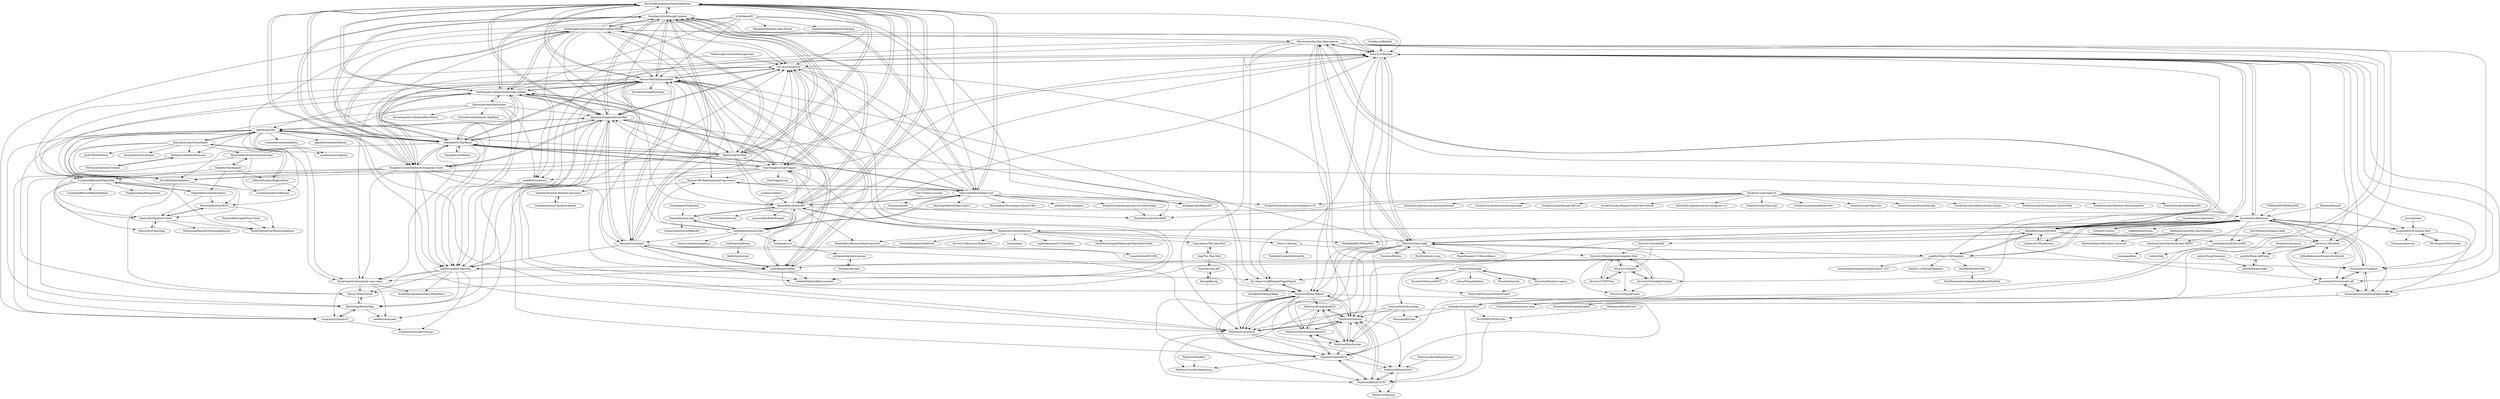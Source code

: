 digraph G {
"BiscuitDevelopment/SkyblockAddons" -> "Moulberry/NotEnoughUpdates"
"BiscuitDevelopment/SkyblockAddons" -> "bowser0000/SkyblockMod"
"BiscuitDevelopment/SkyblockAddons" -> "NotEnoughUpdates/NotEnoughUpdates"
"BiscuitDevelopment/SkyblockAddons" -> "Skytils/SkytilsMod"
"BiscuitDevelopment/SkyblockAddons" -> "Quantizr/DungeonRoomsMod"
"BiscuitDevelopment/SkyblockAddons" -> "hannibal002/SkyHanni"
"BiscuitDevelopment/SkyblockAddons" -> "cow-mc/Cowlection"
"BiscuitDevelopment/SkyblockAddons" -> "Dungeons-Guide/Skyblock-Dungeons-Guide"
"BiscuitDevelopment/SkyblockAddons" -> "SkyCryptWebsite/SkyCrypt"
"BiscuitDevelopment/SkyblockAddons" -> "HypixelDev/PublicAPI"
"BiscuitDevelopment/SkyblockAddons" -> "BananaFructa/Apec"
"BiscuitDevelopment/SkyblockAddons" -> "ChatTriggers/ChatTriggers"
"BiscuitDevelopment/SkyblockAddons" -> "LeaPhant/skyblock-stats"
"BiscuitDevelopment/SkyblockAddons" -> "Sk1erLLC/Patcher"
"BiscuitDevelopment/SkyblockAddons" -> "symt/BazaarNotifier"
"HyperiumClient/Hyperium" -> "EssentialGG/Elementa"
"HyperiumClient/Hyperium" -> "OxideWaveLength/Minecraft-Hack-BaseClient" ["e"=1]
"HyperiumClient/Hyperium" -> "Sk1erLLC/Patcher"
"HyperiumClient/Hyperium" -> "superblaubeere27/ClientBase" ["e"=1]
"HyperiumClient/Hyperium" -> "MediaModMC/MediaMod"
"HyperiumClient/Hyperium" -> "HypixelDev/PublicAPI"
"HyperiumClient/Hyperium" -> "ChatTriggers/ChatTriggers"
"HyperiumClient/Hyperium" -> "HypixelDev/ResourcePackConverter"
"HyperiumClient/Hyperium" -> "Semx11/Autotip"
"HyperiumClient/Hyperium" -> "Sk1erLLC/Resource-Exploit-Fix"
"HyperiumClient/Hyperium" -> "lucko/helper" ["e"=1]
"HyperiumClient/Hyperium" -> "5zig-reborn/The-5zig-Mod"
"HyperiumClient/Hyperium" -> "GenericException/SkidSuite" ["e"=1]
"CottonMC/LibGui" -> "EssentialGG/Elementa" ["e"=1]
"Wynntils/Wynntils-Legacy" -> "Wynntils/Wynntils"
"Wynntils/Wynntils-Legacy" -> "Team-VoW/WynncraftVoiceProject"
"FireDiscordBot/bot" -> "Sk1erLLC/Patcher" ["e"=1]
"MSPaintIDE/MSPaintIDE" -> "EssentialGG/Elementa" ["e"=1]
"Kampfkarren/Roblox" -> "hannibal002/SkyHanni" ["e"=1]
"ChatTriggers/ChatTriggers" -> "Sk1erLLC/Patcher"
"ChatTriggers/ChatTriggers" -> "BiscuitDevelopment/SkyblockAddons"
"ChatTriggers/ChatTriggers" -> "ChatTriggers/ctjs"
"ChatTriggers/ChatTriggers" -> "hannibal002/SkyHanni"
"ChatTriggers/ChatTriggers" -> "bowser0000/SkyblockMod"
"ChatTriggers/ChatTriggers" -> "cow-mc/Cowlection"
"ChatTriggers/ChatTriggers" -> "NotEnoughUpdates/NotEnoughUpdates"
"ChatTriggers/ChatTriggers" -> "inglettronald/DulkirMod"
"ChatTriggers/ChatTriggers" -> "Moulberry/NotEnoughUpdates"
"ChatTriggers/ChatTriggers" -> "Quantizr/DungeonRoomsMod"
"ChatTriggers/ChatTriggers" -> "slothpixel/core"
"ChatTriggers/ChatTriggers" -> "Soopyboo32/SoopyV2"
"ChatTriggers/ChatTriggers" -> "DJtheRedstoner/DevAuth"
"ChatTriggers/ChatTriggers" -> "Hypixel-API-Reborn/hypixel-api-reborn"
"ChatTriggers/ChatTriggers" -> "nea89o/Firmament"
"HypixelDev/ResourcePackConverter" -> "ConnorLinfoot/MC2FA"
"5zig-reborn/The-5zig-Mod" -> "5zig/The-5zig-Mod"
"5zig/The-5zig-Mod" -> "5zig-reborn/The-5zig-Mod"
"5zig/The-5zig-Mod" -> "5zig/The-5zig-API"
"Sk1erLLC/Levelhead" -> "Sk1erLLC/AutoGG"
"Sk1erLLC/Levelhead" -> "Sk1erLLC/Hypixel-Autocomplete-Mod"
"Sk1erLLC/Hypixel-Autocomplete-Mod" -> "Sk1erLLC/TNTTime"
"Sk1erLLC/Hypixel-Autocomplete-Mod" -> "Sk1erLLC/AutoGG"
"Sk1erLLC/Hypixel-Autocomplete-Mod" -> "Sk1erLLC/PopupEvents"
"Sk1erLLC/Hypixel-Autocomplete-Mod" -> "Sk1erLLC/ScrollableTooltips"
"slothpixel/core" -> "slothpixel/skyblock-parser"
"EssentialGG/Elementa" -> "EssentialGG/Vigilance"
"EssentialGG/Elementa" -> "Sk1erLLC/Patcher"
"EssentialGG/Elementa" -> "EssentialGG/essential-gradle-toolkit"
"EssentialGG/Elementa" -> "EssentialGG/UniversalCraft"
"EssentialGG/Elementa" -> "EssentialGG/Essential-Mod"
"EssentialGG/Elementa" -> "DJtheRedstoner/DevAuth"
"EssentialGG/Elementa" -> "Polyfrost/OneConfig"
"EssentialGG/Elementa" -> "Sk1erLLC/Hytilities"
"EssentialGG/Elementa" -> "HyperiumClient/Hyperium"
"EssentialGG/Elementa" -> "lukflug/PanelStudio" ["e"=1]
"EssentialGG/Elementa" -> "CottonMC/LibGui" ["e"=1]
"EssentialGG/Elementa" -> "MediaModMC/MediaMod"
"EssentialGG/Elementa" -> "LlamaLad7/MixinExtras" ["e"=1]
"EssentialGG/Elementa" -> "nea89o/Forge1.8.9Template"
"EssentialGG/Elementa" -> "caoimhebyrne/KDiscordIPC"
"2xsaiko/mixin-cheatsheet" -> "DJtheRedstoner/DevAuth" ["e"=1]
"HypixelDev/PublicAPI" -> "LeaPhant/skyblock-stats"
"HypixelDev/PublicAPI" -> "Plancke/hypixel-php"
"HypixelDev/PublicAPI" -> "SkyCryptWebsite/SkyCrypt"
"HypixelDev/PublicAPI" -> "BiscuitDevelopment/SkyblockAddons"
"HypixelDev/PublicAPI" -> "Moulberry/NotEnoughUpdates"
"HypixelDev/PublicAPI" -> "Sk1erLLC/Patcher"
"HypixelDev/PublicAPI" -> "bowser0000/SkyblockMod"
"HypixelDev/PublicAPI" -> "HypixelDev/ResourcePackConverter"
"HypixelDev/PublicAPI" -> "HyperiumClient/Hyperium"
"HypixelDev/PublicAPI" -> "ChatTriggers/ChatTriggers"
"HypixelDev/PublicAPI" -> "EssentialGG/Elementa"
"HypixelDev/PublicAPI" -> "ViaVersion/ViaVersion" ["e"=1]
"HypixelDev/PublicAPI" -> "NotEnoughUpdates/NotEnoughUpdates-REPO"
"HypixelDev/PublicAPI" -> "minecrafter/RedisBungee" ["e"=1]
"HypixelDev/PublicAPI" -> "NotEnoughUpdates/NotEnoughUpdates"
"Sk1erLLC/Hytilities" -> "isXander/EvergreenHUD"
"Sk1erLLC/Hytilities" -> "EssentialGG/Vigilance"
"Sk1erLLC/Hytilities" -> "DJtheRedstoner/PerspectiveModv4"
"Sk1erLLC/Hytilities" -> "asbyth/MinecraftForge"
"Sk1erLLC/Hytilities" -> "EssentialGG/UniversalCraft"
"SkyCryptWebsite/SkyCrypt" -> "LeaPhant/skyblock-stats"
"SkyCryptWebsite/SkyCrypt" -> "BiscuitDevelopment/SkyblockAddons"
"SkyCryptWebsite/SkyCrypt" -> "HypixelDev/PublicAPI"
"SkyCryptWebsite/SkyCrypt" -> "DuckySoLucky/QwackAPI"
"SkyCryptWebsite/SkyCrypt" -> "SkyCryptWebsite/SkyCryptv2"
"SkyCryptWebsite/SkyCrypt" -> "Hypixel-API-Reborn/hypixel-api-reborn"
"SkyCryptWebsite/SkyCrypt" -> "Moulberry/NotEnoughUpdates"
"SkyCryptWebsite/SkyCrypt" -> "Wristspasm/Wristspasm-Discord-Bot"
"SkyCryptWebsite/SkyCrypt" -> "Altpapier/SkyHelperAPI"
"SkyCryptWebsite/SkyCrypt" -> "DuckySoLucky/discord-bot-blueprint-v14"
"SkyCryptWebsite/SkyCrypt" -> "DuckySoLucky/hypixel-discord-chat-bridge"
"SkyCryptWebsite/SkyCrypt" -> "cow-mc/Cowlection"
"SkyCryptWebsite/SkyCrypt" -> "hannibal002/SkyHanni"
"SkyCryptWebsite/SkyCrypt" -> "bowser0000/SkyblockMod"
"SkyCryptWebsite/SkyCrypt" -> "noemtdev/bot-template"
"Moulberry/NotEnoughUpdates" -> "BiscuitDevelopment/SkyblockAddons"
"Moulberry/NotEnoughUpdates" -> "bowser0000/SkyblockMod"
"Moulberry/NotEnoughUpdates" -> "NotEnoughUpdates/NotEnoughUpdates"
"Moulberry/NotEnoughUpdates" -> "Skytils/SkytilsMod"
"Moulberry/NotEnoughUpdates" -> "Quantizr/DungeonRoomsMod"
"Moulberry/NotEnoughUpdates" -> "NotEnoughUpdates/NotEnoughUpdates-REPO"
"Moulberry/NotEnoughUpdates" -> "Dungeons-Guide/Skyblock-Dungeons-Guide"
"Moulberry/NotEnoughUpdates" -> "hannibal002/SkyHanni"
"Moulberry/NotEnoughUpdates" -> "cow-mc/Cowlection"
"Moulberry/NotEnoughUpdates" -> "BananaFructa/Apec"
"Moulberry/NotEnoughUpdates" -> "Sk1erLLC/Patcher"
"Moulberry/NotEnoughUpdates" -> "SkyCryptWebsite/SkyCrypt"
"Moulberry/NotEnoughUpdates" -> "symt/BazaarNotifier"
"Moulberry/NotEnoughUpdates" -> "HypixelDev/PublicAPI"
"Moulberry/NotEnoughUpdates" -> "ChatTriggers/ChatTriggers"
"Plancke/hypixel-php" -> "HypixelDev/PublicAPI"
"Plancke/hypixel-php" -> "LeaPhant/skyblock-stats"
"Plancke/hypixel-php" -> "ConnorLinfoot/ActionBarAPI"
"Hypixel-API-Reborn/hypixel-api-reborn" -> "SkyCryptWebsite/SkyCrypt"
"Hypixel-API-Reborn/hypixel-api-reborn" -> "Senither/Hypixel-Skyblock-Assistant"
"Sk1erLLC/Patcher" -> "Polyfrost/Hytils-Reborn"
"Sk1erLLC/Patcher" -> "DJtheRedstoner/DevAuth"
"Sk1erLLC/Patcher" -> "EssentialGG/Vigilance"
"Sk1erLLC/Patcher" -> "EssentialGG/Elementa"
"Sk1erLLC/Patcher" -> "cow-mc/Cowlection"
"Sk1erLLC/Patcher" -> "My-Name-Is-Jeff/SimpleToggleSprint"
"Sk1erLLC/Patcher" -> "DJtheRedstoner/PerspectiveModv4"
"Sk1erLLC/Patcher" -> "Sk1erLLC/Hytilities"
"Sk1erLLC/Patcher" -> "Polyfrost/CrashPatch"
"Sk1erLLC/Patcher" -> "MicrocontrollersDev/Alternatives"
"Sk1erLLC/Patcher" -> "Sk1erLLC/ScrollableTooltips"
"Sk1erLLC/Patcher" -> "EssentialGG/UniversalCraft"
"Sk1erLLC/Patcher" -> "isXander/EvergreenHUD"
"Sk1erLLC/Patcher" -> "Polyfrost/OneConfig"
"Sk1erLLC/Patcher" -> "EssentialGG/essential-gradle-toolkit"
"NotEnoughUpdates/NotEnoughUpdates-REPO" -> "NotEnoughUpdates/NotEnoughUpdates"
"NotEnoughUpdates/NotEnoughUpdates-REPO" -> "Moulberry/NotEnoughUpdates"
"NotEnoughUpdates/NotEnoughUpdates-REPO" -> "MicrocontrollersDev/Alternatives"
"NotEnoughUpdates/NotEnoughUpdates-REPO" -> "bowser0000/SkyblockMod"
"NotEnoughUpdates/NotEnoughUpdates-REPO" -> "Dungeons-Guide/Skyblock-Dungeons-Guide"
"NotEnoughUpdates/NotEnoughUpdates-REPO" -> "hannibal002/SkyHanni"
"NotEnoughUpdates/NotEnoughUpdates-REPO" -> "BiscuitDevelopment/SkyblockAddons"
"NotEnoughUpdates/NotEnoughUpdates-REPO" -> "Skytils/SkytilsMod"
"NotEnoughUpdates/NotEnoughUpdates-REPO" -> "nea89o/Firmament"
"NotEnoughUpdates/NotEnoughUpdates-REPO" -> "cow-mc/Cowlection"
"NotEnoughUpdates/NotEnoughUpdates-REPO" -> "Quantizr/DungeonRoomsMod"
"NotEnoughUpdates/NotEnoughUpdates-REPO" -> "PartlySaneStudios/partly-sane-skies"
"NotEnoughUpdates/NotEnoughUpdates-REPO" -> "Sk1erLLC/Patcher"
"NotEnoughUpdates/NotEnoughUpdates-REPO" -> "Hypixel-API-Reborn/hypixel-api-reborn"
"NotEnoughUpdates/NotEnoughUpdates-REPO" -> "inglettronald/DulkirMod"
"BananaFructa/Apec" -> "Cobble8/SkyblockPersonalized"
"BananaFructa/Apec" -> "symt/BazaarNotifier"
"BananaFructa/Apec" -> "bowser0000/SkyblockMod"
"BananaFructa/Apec" -> "Quantizr/DungeonRoomsMod"
"BananaFructa/Apec" -> "cow-mc/Cowlection"
"BananaFructa/Apec" -> "inglettronald/DulkirMod"
"BananaFructa/Apec" -> "Polyfrost/CrashPatch"
"BananaFructa/Apec" -> "Polyfrost/Hytils-Reborn"
"BananaFructa/Apec" -> "Moulberry/NotEnoughUpdates"
"bowser0000/SkyblockMod" -> "Quantizr/DungeonRoomsMod"
"bowser0000/SkyblockMod" -> "BiscuitDevelopment/SkyblockAddons"
"bowser0000/SkyblockMod" -> "Moulberry/NotEnoughUpdates"
"bowser0000/SkyblockMod" -> "cow-mc/Cowlection"
"bowser0000/SkyblockMod" -> "Dungeons-Guide/Skyblock-Dungeons-Guide"
"bowser0000/SkyblockMod" -> "BananaFructa/Apec"
"bowser0000/SkyblockMod" -> "symt/BazaarNotifier"
"bowser0000/SkyblockMod" -> "NotEnoughUpdates/NotEnoughUpdates"
"bowser0000/SkyblockMod" -> "hannibal002/SkyHanni"
"bowser0000/SkyblockMod" -> "UnclaimedBloom6/IllegalMap"
"bowser0000/SkyblockMod" -> "Sk1erLLC/Patcher"
"bowser0000/SkyblockMod" -> "inglettronald/DulkirMod"
"bowser0000/SkyblockMod" -> "Cobble8/SkyblockPersonalized"
"bowser0000/SkyblockMod" -> "Fix3dll/SkyblockAddons"
"bowser0000/SkyblockMod" -> "SteveKunG/SkyBlockcatia"
"DJtheRedstoner/PerspectiveModv4" -> "Sk1erLLC/Hytilities"
"crafatar/crafatar" -> "HypixelDev/PublicAPI" ["e"=1]
"EssentialGG/Vigilance" -> "EssentialGG/UniversalCraft"
"EssentialGG/Vigilance" -> "EssentialGG/essential-gradle-toolkit"
"EssentialGG/Vigilance" -> "EssentialGG/Elementa"
"symt/BazaarNotifier" -> "cow-mc/Cowlection"
"symt/BazaarNotifier" -> "Cobble8/SkyblockPersonalized"
"symt/BazaarNotifier" -> "BananaFructa/Apec"
"symt/BazaarNotifier" -> "bowser0000/SkyblockMod"
"symt/BazaarNotifier" -> "Quantizr/DungeonRoomsMod"
"symt/BazaarNotifier" -> "PartlySaneStudios/partly-sane-skies"
"symt/BazaarNotifier" -> "Polyfrost/Hytils-Reborn"
"EssentialGG/UniversalCraft" -> "EssentialGG/essential-gradle-toolkit"
"EssentialGG/UniversalCraft" -> "EssentialGG/Vigilance"
"EssentialGG/UniversalCraft" -> "EssentialGG/architectury-loom"
"LeaPhant/skyblock-stats" -> "SkyCryptWebsite/SkyCrypt"
"LeaPhant/skyblock-stats" -> "LeaPhant/skyflower"
"LeaPhant/skyblock-stats" -> "HypixelDev/PublicAPI"
"LeaPhant/skyblock-stats" -> "slothpixel/core"
"LeaPhant/skyblock-stats" -> "Plancke/hypixel-php"
"LeaPhant/skyblock-stats" -> "BiscuitDevelopment/SkyblockAddons"
"LeaPhant/skyblock-stats" -> "Hypixel-API-Reborn/hypixel-api-reborn"
"LeaPhant/skyblock-stats" -> "simon-schlueter/hypixel-js"
"LeaPhant/skyblock-stats" -> "BananaFructa/Apec"
"LeaPhant/skyblock-stats" -> "bowser0000/SkyblockMod"
"JnCrMx/discord-game-sdk4j" -> "caoimhebyrne/KDiscordIPC" ["e"=1]
"Sk1erLLC/TNTTime" -> "Sk1erLLC/Hypixel-Autocomplete-Mod"
"Sk1erLLC/TNTTime" -> "Sk1erLLC/AutoGG"
"cow-mc/Cowlection" -> "Quantizr/DungeonRoomsMod"
"cow-mc/Cowlection" -> "Polyfrost/CrashPatch"
"cow-mc/Cowlection" -> "bowser0000/SkyblockMod"
"cow-mc/Cowlection" -> "Cobble8/SkyblockPersonalized"
"cow-mc/Cowlection" -> "symt/BazaarNotifier"
"cow-mc/Cowlection" -> "Polyfrost/Chatting"
"cow-mc/Cowlection" -> "PartlySaneStudios/partly-sane-skies"
"cow-mc/Cowlection" -> "Sk1erLLC/Patcher"
"Sk1erLLC/ScrollableTooltips" -> "Sk1erLLC/Hypixel-Autocomplete-Mod"
"Sk1erLLC/ScrollableTooltips" -> "Sk1erLLC/AutoGG"
"Sk1erLLC/ScrollableTooltips" -> "Sk1erLLC/PopupEvents"
"Senither/Hypixel-Skyblock-Assistant" -> "Senither/hypixel-skyblock-facade"
"slothpixel/skyblock-parser" -> "Yawmm/Skystats"
"Sk1erLLC/AutoGG" -> "Sk1erLLC/Hypixel-Autocomplete-Mod"
"Sk1erLLC/AutoGG" -> "Sk1erLLC/TNTTime"
"Sk1erLLC/AutoGG" -> "Sk1erLLC/PopupEvents"
"Sk1erLLC/AutoGG" -> "Sk1erLLC/ScrollableTooltips"
"LeaPhant/skyflower" -> "Deftu/hypixel-bot"
"Skytils/SkytilsMod" -> "NotEnoughUpdates/NotEnoughUpdates"
"Skytils/SkytilsMod" -> "Moulberry/NotEnoughUpdates"
"Skytils/SkytilsMod" -> "hannibal002/SkyHanni"
"Skytils/SkytilsMod" -> "BiscuitDevelopment/SkyblockAddons"
"Skytils/SkytilsMod" -> "Quantizr/DungeonRoomsMod"
"Skytils/SkytilsMod" -> "bowser0000/SkyblockMod"
"Skytils/SkytilsMod" -> "NotEnoughUpdates/NotEnoughUpdates-REPO"
"Skytils/SkytilsMod" -> "Dungeons-Guide/Skyblock-Dungeons-Guide"
"Skytils/SkytilsMod" -> "SkyCryptWebsite/SkyCrypt"
"Skytils/SkytilsMod" -> "ChatTriggers/ChatTriggers"
"Skytils/SkytilsMod" -> "odtheking/Odin"
"Skytils/SkytilsMod" -> "Sk1erLLC/Patcher"
"Skytils/SkytilsMod" -> "Fix3dll/SkyblockAddons"
"Skytils/SkytilsMod" -> "HypixelDev/PublicAPI"
"Skytils/SkytilsMod" -> "cow-mc/Cowlection"
"Quantizr/DungeonRoomsMod" -> "bowser0000/SkyblockMod"
"Quantizr/DungeonRoomsMod" -> "cow-mc/Cowlection"
"Quantizr/DungeonRoomsMod" -> "Moulberry/NotEnoughUpdates"
"Quantizr/DungeonRoomsMod" -> "hannibal002/SkyHanni"
"Quantizr/DungeonRoomsMod" -> "Dungeons-Guide/Skyblock-Dungeons-Guide"
"Quantizr/DungeonRoomsMod" -> "NotEnoughUpdates/NotEnoughUpdates"
"Quantizr/DungeonRoomsMod" -> "Cobble8/SkyblockPersonalized"
"Quantizr/DungeonRoomsMod" -> "BiscuitDevelopment/SkyblockAddons"
"Quantizr/DungeonRoomsMod" -> "BananaFructa/Apec"
"Quantizr/DungeonRoomsMod" -> "inglettronald/DulkirMod"
"Quantizr/DungeonRoomsMod" -> "symt/BazaarNotifier"
"Quantizr/DungeonRoomsMod" -> "BetterMap/BetterMap"
"Quantizr/DungeonRoomsMod" -> "My-Name-Is-Jeff/SimpleToggleSprint"
"Quantizr/DungeonRoomsMod" -> "odtheking/Odin"
"Quantizr/DungeonRoomsMod" -> "Polyfrost/CrashPatch"
"Chit132/abyss-overlay" -> "Statsify/statsify"
"Cephetir/SkySkipped" -> "RoseGoldIsntGay/GumTuneClient"
"Cephetir/SkySkipped" -> "ShadyAddons/ShadyAddons"
"Cephetir/SkySkipped" -> "JellyLabScripts/MightyMiner"
"Cephetir/SkySkipped" -> "UnclaimedBloom6/IllegalMap"
"SkyblockerMod/Skyblocker" -> "nea89o/Firmament"
"SkyblockerMod/Skyblocker" -> "kevinthegreat1/SkyblockMod-Fabric"
"SkyblockerMod/Skyblocker" -> "Fix3dll/SkyblockAddons"
"SkyblockerMod/Skyblocker" -> "NotEnoughUpdates/NotEnoughUpdates"
"SkyblockerMod/Skyblocker" -> "inglettronald/DulkirMod"
"SkyblockerMod/Skyblocker" -> "ItzGreenCat/Antimony-SkyBlock"
"SkyblockerMod/Skyblocker" -> "Quantizr/DungeonRoomsMod"
"SkyblockerMod/Skyblocker" -> "odtheking/Odin"
"MicrocontrollersDev/Alternatives" -> "Polyfrost/Hytils-Reborn"
"MicrocontrollersDev/Alternatives" -> "Polyfrost/Chatting"
"MicrocontrollersDev/Alternatives" -> "My-Name-Is-Jeff/SimpleToggleSprint"
"MicrocontrollersDev/Alternatives" -> "Polyfrost/OneConfig"
"MicrocontrollersDev/Alternatives" -> "EssentialGG/Vigilance"
"MicrocontrollersDev/Alternatives" -> "Sk1erLLC/Patcher"
"MicrocontrollersDev/Alternatives" -> "isXander/EvergreenHUD"
"MicrocontrollersDev/Alternatives" -> "Sk1erLLC/Hytilities"
"MicrocontrollersDev/Alternatives" -> "SkyblockClient/SkyblockClient-REPO"
"MicrocontrollersDev/Alternatives" -> "nea89o/Firmament"
"MicrocontrollersDev/Alternatives" -> "Polyfrost/CrashPatch"
"MicrocontrollersDev/Alternatives" -> "Polyfrost/VanillaHUD"
"MicrocontrollersDev/Alternatives" -> "DJtheRedstoner/DevAuth"
"SkyblockClient/SkyClient-Windows" -> "SkyblockClient/SkyClient-Universal"
"SkyblockClient/SkyClient-Windows" -> "SkyblockClient/SkyblockClient-REPO"
"SkyblockClient/SkyClient-Windows" -> "Sk1erLLC/Levelhead"
"Dungeons-Guide/Skyblock-Dungeons-Guide" -> "Quantizr/DungeonRoomsMod"
"Dungeons-Guide/Skyblock-Dungeons-Guide" -> "bowser0000/SkyblockMod"
"Dungeons-Guide/Skyblock-Dungeons-Guide" -> "Soopyboo32/SoopyV2"
"Dungeons-Guide/Skyblock-Dungeons-Guide" -> "cow-mc/Cowlection"
"Dungeons-Guide/Skyblock-Dungeons-Guide" -> "Moulberry/NotEnoughUpdates"
"Dungeons-Guide/Skyblock-Dungeons-Guide" -> "NotEnoughUpdates/NotEnoughUpdates"
"Dungeons-Guide/Skyblock-Dungeons-Guide" -> "BiscuitDevelopment/SkyblockAddons"
"Dungeons-Guide/Skyblock-Dungeons-Guide" -> "symt/BazaarNotifier"
"Dungeons-Guide/Skyblock-Dungeons-Guide" -> "inglettronald/DulkirMod"
"Dungeons-Guide/Skyblock-Dungeons-Guide" -> "BananaFructa/Apec"
"Dungeons-Guide/Skyblock-Dungeons-Guide" -> "Polyfrost/CrashPatch"
"Dungeons-Guide/Skyblock-Dungeons-Guide" -> "hannibal002/SkyHanni"
"Dungeons-Guide/Skyblock-Dungeons-Guide" -> "PartlySaneStudios/partly-sane-skies"
"Dungeons-Guide/Skyblock-Dungeons-Guide" -> "Fix3dll/SkyblockAddons"
"Dungeons-Guide/Skyblock-Dungeons-Guide" -> "UnclaimedBloom6/IllegalMap"
"My-Name-Is-Jeff/SimpleToggleSprint" -> "Polyfrost/Hytils-Reborn"
"My-Name-Is-Jeff/SimpleToggleSprint" -> "QuickplayMod/quickplay"
"ShadyAddons/ShadyAddons" -> "Harry282/Skyblock-Client"
"ShadyAddons/ShadyAddons" -> "UnclaimedBloom6/IllegalMap"
"ShadyAddons/ShadyAddons" -> "RoseGoldIsntGay/RGA"
"Moulberry/Insomnia" -> "asbyth/MinecraftForge"
"isXander/EvergreenHUD" -> "W-OVERFLOW/Wyvtils"
"isXander/EvergreenHUD" -> "Polyfrost/REDACTION"
"isXander/EvergreenHUD" -> "Polyfrost/CrashPatch"
"isXander/EvergreenHUD" -> "Noxiuam/HitColor"
"caoimhebyrne/KDiscordIPC" -> "Cubxity/kdp"
"SkyblockClient/SkyblockClient-REPO" -> "Lisenaaaa/Rain"
"Senither/hypixel-skyblock-facade" -> "Senither/Hypixel-Skyblock-Assistant"
"Polyfrost/REDACTION" -> "Polyfrost/BehindYouV3"
"Polyfrost/REDACTION" -> "Polyfrost/Tabulous"
"Polyfrost/REDACTION" -> "Polyfrost/Chatting"
"Polyfrost/REDACTION" -> "Polyfrost/VanillaHUD"
"asbyth/MinecraftForge" -> "asbyth/ForgeGradle"
"Yawmm/Skystats" -> "slothpixel/skyblock-parser"
"DeDiamondPro/HyCord" -> "W-OVERFLOW/Wyvtils"
"W-OVERFLOW/Wyvtils" -> "Polyfrost/REDACTION"
"asbyth/ForgeTemplate" -> "asbyth/ForgeGradle"
"asbyth/ForgeGradle" -> "asbyth/MinecraftForge"
"Noxiuam/Bitches" -> "Polyfrost/OneConfig" ["e"=1]
"Harry282/Skyblock-Client" -> "Harry282/FunnyMap"
"Harry282/Skyblock-Client" -> "NotEnoughRacism/NotEnoughRacism"
"Harry282/Skyblock-Client" -> "RoseGoldIsntGay/RGA"
"Harry282/Skyblock-Client" -> "RoseGoldIsntGay/RoseGoldAddons"
"NotEnoughCoins/NotEnoughCoins" -> "Harry282/Skyblock-Client"
"NotEnoughCoins/NotEnoughCoins" -> "cow-mc/Cowlection"
"Polyfrost/OneConfig" -> "Polyfrost/Hytils-Reborn"
"Polyfrost/OneConfig" -> "Polyfrost/polyui-jvm"
"Polyfrost/OneConfig" -> "Polyfrost/Chatting"
"Polyfrost/OneConfig" -> "MicrocontrollersDev/Alternatives"
"Polyfrost/OneConfig" -> "Sk1erLLC/Patcher"
"Polyfrost/OneConfig" -> "Polyfrost/CrashPatch"
"Polyfrost/OneConfig" -> "Polyfrost/PolyPatcher"
"Polyfrost/OneConfig" -> "DJtheRedstoner/DevAuth"
"Polyfrost/OneConfig" -> "EssentialGG/Elementa"
"Polyfrost/OneConfig" -> "Polyfrost/VanillaHUD"
"Polyfrost/OneConfig" -> "Polyfrost/OverflowAnimationsV2"
"Polyfrost/OneConfig" -> "nea89o/Forge1.8.9Template"
"Polyfrost/OneConfig" -> "Noxiuam/Bitches" ["e"=1]
"Polyfrost/OneConfig" -> "bowser0000/SkyblockMod"
"Polyfrost/OneConfig" -> "PianoPenguin471/RavenWeave" ["e"=1]
"Bixilon/Minosoft" -> "EssentialGG/Elementa" ["e"=1]
"Bixilon/Minosoft" -> "EssentialGG/Essential-Mod" ["e"=1]
"Polyfrost/Hytils-Reborn" -> "Polyfrost/Chatting"
"Polyfrost/Hytils-Reborn" -> "Polyfrost/VanillaHUD"
"Polyfrost/Hytils-Reborn" -> "Polyfrost/CrashPatch"
"Polyfrost/Hytils-Reborn" -> "Polyfrost/REDACTION"
"Polyfrost/Hytils-Reborn" -> "Polyfrost/EvergreenHUD"
"Polyfrost/Hytils-Reborn" -> "Polyfrost/BehindYouV3"
"Polyfrost/Hytils-Reborn" -> "My-Name-Is-Jeff/SimpleToggleSprint"
"Polyfrost/Hytils-Reborn" -> "Polyfrost/OverflowAnimationsV2"
"Polyfrost/Hytils-Reborn" -> "Polyfrost/PolyPatcher"
"Polyfrost/Chatting" -> "Polyfrost/VanillaHUD"
"Polyfrost/Chatting" -> "Polyfrost/REDACTION"
"Polyfrost/Chatting" -> "Polyfrost/CrashPatch"
"Polyfrost/Chatting" -> "Polyfrost/Hytils-Reborn"
"Polyfrost/Chatting" -> "Polyfrost/EvergreenHUD"
"Polyfrost/Chatting" -> "Polyfrost/OverflowAnimationsV2"
"Polyfrost/Chatting" -> "Polyfrost/BehindYouV3"
"Polyfrost/Chatting" -> "Polyfrost/PolyPatcher"
"PizzaboiBestLegit/Pizza-Client" -> "RoseGoldIsntGay/RoseGoldAddons"
"Polyfrost/VanillaHUD" -> "Polyfrost/BehindYouV3"
"Polyfrost/VanillaHUD" -> "Polyfrost/Chatting"
"Polyfrost/VanillaHUD" -> "Polyfrost/REDACTION"
"Polyfrost/VanillaHUD" -> "Polyfrost/OverflowAnimationsV2"
"Polyfrost/VanillaHUD" -> "Polyfrost/Hytils-Reborn"
"Polyfrost/VanillaHUD" -> "Polyfrost/OverflowAnimations"
"Wynntils/Wynntils" -> "Wynntils/Wynntils-Legacy"
"Wynntils/Wynntils" -> "Wynntils/launchy"
"Wynntils/Wynntils" -> "Wynntils/WynncraftOST"
"Wynntils/Wynntils" -> "nbcss/WynnLibFabric"
"Wynntils/Wynntils" -> "Team-VoW/WynncraftVoiceProject"
"Wynntils/Wynntils" -> "My-Name-Is-Jeff/SimpleToggleSprint"
"JellyLabScripts/FarmHelper" -> "JellyLabScripts/MightyMiner"
"JellyLabScripts/FarmHelper" -> "odtheking/Odin"
"JellyLabScripts/FarmHelper" -> "RoseGoldIsntGay/GumTuneClient"
"JellyLabScripts/FarmHelper" -> "Fix3dll/SkyblockAddons"
"JellyLabScripts/FarmHelper" -> "JackTYM/AIOMacro"
"JellyLabScripts/FarmHelper" -> "UnclaimedBloom6/IllegalMap"
"JellyLabScripts/FarmHelper" -> "MrFast-js/SkyblockFeatures"
"JellyLabScripts/FarmHelper" -> "AuroraQoL/AuroraClient"
"Statsify/statsify" -> "DuckySoLucky/QwackAPI"
"Cryptkeeper/Minetrack" -> "Plancke/hypixel-php" ["e"=1]
"NotEnoughUpdates/NotEnoughUpdates" -> "hannibal002/SkyHanni"
"NotEnoughUpdates/NotEnoughUpdates" -> "NotEnoughUpdates/NotEnoughUpdates-REPO"
"NotEnoughUpdates/NotEnoughUpdates" -> "Skytils/SkytilsMod"
"NotEnoughUpdates/NotEnoughUpdates" -> "Moulberry/NotEnoughUpdates"
"NotEnoughUpdates/NotEnoughUpdates" -> "BiscuitDevelopment/SkyblockAddons"
"NotEnoughUpdates/NotEnoughUpdates" -> "Quantizr/DungeonRoomsMod"
"NotEnoughUpdates/NotEnoughUpdates" -> "bowser0000/SkyblockMod"
"NotEnoughUpdates/NotEnoughUpdates" -> "Dungeons-Guide/Skyblock-Dungeons-Guide"
"NotEnoughUpdates/NotEnoughUpdates" -> "Fix3dll/SkyblockAddons"
"NotEnoughUpdates/NotEnoughUpdates" -> "inglettronald/DulkirMod"
"NotEnoughUpdates/NotEnoughUpdates" -> "SkyblockerMod/Skyblocker"
"NotEnoughUpdates/NotEnoughUpdates" -> "ChatTriggers/ChatTriggers"
"NotEnoughUpdates/NotEnoughUpdates" -> "Sk1erLLC/Patcher"
"NotEnoughUpdates/NotEnoughUpdates" -> "nea89o/Firmament"
"NotEnoughUpdates/NotEnoughUpdates" -> "odtheking/Odin"
"Soopyboo32/SoopyV2" -> "BetterMap/BetterMap"
"Soopyboo32/SoopyV2" -> "Soopyboo32/SoopyV2Forge"
"LlamaLad7/MixinExtras" -> "DJtheRedstoner/DevAuth" ["e"=1]
"LlamaLad7/MixinExtras" -> "EssentialGG/Elementa" ["e"=1]
"DJtheRedstoner/DevAuth" -> "Sk1erLLC/Patcher"
"DJtheRedstoner/DevAuth" -> "EssentialGG/UniversalCraft"
"DJtheRedstoner/DevAuth" -> "EssentialGG/Vigilance"
"DJtheRedstoner/DevAuth" -> "caoimhebyrne/KDiscordIPC"
"DJtheRedstoner/DevAuth" -> "Sk1erLLC/Hytilities"
"DJtheRedstoner/DevAuth" -> "EssentialGG/Elementa"
"DJtheRedstoner/DevAuth" -> "Scherso/NotSoEssential"
"DJtheRedstoner/DevAuth" -> "Polyfrost/OneConfig"
"DJtheRedstoner/DevAuth" -> "nea89o/Forge1.8.9Template"
"DJtheRedstoner/DevAuth" -> "MicrocontrollersDev/Alternatives"
"DJtheRedstoner/DevAuth" -> "LlamaLad7/MixinExtras" ["e"=1]
"Scherso/NotSoEssential" -> "Polyfrost/Chatting"
"Scherso/NotSoEssential" -> "Polyfrost/CrashPatch"
"Scherso/NotSoEssential" -> "Polyfrost/PolyPatcher"
"Scherso/NotSoEssential" -> "Noxiuam/HitColor"
"UnclaimedBloom6/IllegalMap" -> "UnclaimedBloom6/BloomModule"
"UnclaimedBloom6/IllegalMap" -> "Harry282/FunnyMap"
"UnclaimedBloom6/IllegalMap" -> "RoseGoldIsntGay/RGA"
"UnclaimedBloom6/IllegalMap" -> "RoseGoldIsntGay/RoseGoldAddons"
"UnclaimedBloom6/IllegalMap" -> "ShadyAddons/ShadyAddons"
"UnclaimedBloom6/IllegalMap" -> "Harry282/Skyblock-Client"
"UnclaimedBloom6/IllegalMap" -> "BetterMap/BetterMap"
"UnclaimedBloom6/IllegalMap" -> "FloppaCoding/FloppaClient"
"Harry282/FunnyMap" -> "Harry282/Skyblock-Client"
"EssentialGG/essential-gradle-toolkit" -> "EssentialGG/UniversalCraft"
"EssentialGG/essential-gradle-toolkit" -> "EssentialGG/Vigilance"
"EssentialGG/essential-gradle-toolkit" -> "EssentialGG/architectury-loom"
"EssentialGG/essential-gradle-toolkit" -> "EssentialGG/EssentialLoader"
"RoseGoldIsntGay/RGA" -> "RoseGoldIsntGay/RoseGoldAddons"
"RoseGoldIsntGay/RGA" -> "Harry282/Skyblock-Client"
"DuckySoLucky/hypixel-discord-chat-bridge" -> "DuckySoLucky/QwackAPI"
"zt3h/MaroAPI" -> "Soopyboo32/SoopyV2"
"zt3h/MaroAPI" -> "SkyCryptWebsite/SkyCrypt"
"zt3h/MaroAPI" -> "Altpapier/SkyHelperAPI"
"zt3h/MaroAPI" -> "NotEnoughUpdates/NotEnoughUpdates"
"zt3h/MaroAPI" -> "bowser0000/SkyblockMod"
"zt3h/MaroAPI" -> "Altpapier/Skyblock-Item-Emojis"
"zt3h/MaroAPI" -> "HypixelDatabase/HypixelTracking"
"zt3h/MaroAPI" -> "NotEnoughUpdates/NotEnoughUpdates-REPO"
"Polyfrost/CrashPatch" -> "Polyfrost/Chatting"
"Polyfrost/CrashPatch" -> "Polyfrost/REDACTION"
"Polyfrost/CrashPatch" -> "Polyfrost/Hytils-Reborn"
"Polyfrost/CrashPatch" -> "Polyfrost/VanillaHUD"
"Polyfrost/CrashPatch" -> "Polyfrost/BehindYouV3"
"Polyfrost/BehindYouV3" -> "Polyfrost/REDACTION"
"Polyfrost/BehindYouV3" -> "Polyfrost/Tabulous"
"ThatGravyBoat/RewardClaim" -> "Polyfrost/BehindYouV3"
"DuckySoLucky/Vape-V4" -> "DuckySoLucky/Vape-Lite"
"DuckySoLucky/Vape-V4" -> "DuckySoLucky/DuckySoLucky"
"DuckySoLucky/Vape-V4" -> "DuckySoLucky/Skyblock-Item-Emojis"
"DuckySoLucky/Vape-V4" -> "DuckySoLucky/Wristspasm-Discord-Bot"
"DuckySoLucky/Vape-V4" -> "DuckySoLucky/QwackAPI"
"DuckySoLucky/Vape-V4" -> "DuckySoLucky/Minehut-Advertising-Bot"
"DuckySoLucky/Vape-V4" -> "DuckySoLucky/SkyHelperAPI"
"DuckySoLucky/Vape-V4" -> "DuckySoLucky/discord-phishing-blocker"
"DuckySoLucky/Vape-V4" -> "DuckySoLucky/discord-phishing-links"
"DuckySoLucky/Vape-V4" -> "DuckySoLucky/Hypixel-API-list"
"DuckySoLucky/Vape-V4" -> "DuckySoLucky/Hypixel-Guild-Chat-Format"
"DuckySoLucky/Vape-V4" -> "DuckySoLucky/discord-bot-blueprint-v14"
"DuckySoLucky/Vape-V4" -> "DuckySoLucky/discord-bot-blueprint-v13"
"DuckySoLucky/Vape-V4" -> "DuckySoLucky/SkyCrypt"
"DuckySoLucky/Vape-V4" -> "DuckySoLucky/mineflayer-bots"
"hannibal002/SkyHanni" -> "NotEnoughUpdates/NotEnoughUpdates"
"hannibal002/SkyHanni" -> "Skytils/SkytilsMod"
"hannibal002/SkyHanni" -> "Quantizr/DungeonRoomsMod"
"hannibal002/SkyHanni" -> "BiscuitDevelopment/SkyblockAddons"
"hannibal002/SkyHanni" -> "Moulberry/NotEnoughUpdates"
"hannibal002/SkyHanni" -> "bowser0000/SkyblockMod"
"hannibal002/SkyHanni" -> "Dungeons-Guide/Skyblock-Dungeons-Guide"
"hannibal002/SkyHanni" -> "odtheking/Odin"
"hannibal002/SkyHanni" -> "inglettronald/DulkirMod"
"hannibal002/SkyHanni" -> "Kampfkarren/Roblox" ["e"=1]
"hannibal002/SkyHanni" -> "ChatTriggers/ChatTriggers"
"hannibal002/SkyHanni" -> "Fix3dll/SkyblockAddons"
"hannibal002/SkyHanni" -> "SkyCryptWebsite/SkyCrypt"
"hannibal002/SkyHanni" -> "PartlySaneStudios/partly-sane-skies"
"hannibal002/SkyHanni" -> "NotEnoughUpdates/NotEnoughUpdates-REPO"
"nea89o/Forge1.8.9Template" -> "DJtheRedstoner/DevAuth"
"nea89o/Forge1.8.9Template" -> "dxxxxy/1.8.9ForgeTemplate"
"nea89o/Forge1.8.9Template" -> "nea89o/ModDevWiki"
"nea89o/Forge1.8.9Template" -> "Polyfrost/OneConfig"
"nea89o/Forge1.8.9Template" -> "EssentialGG/Vigilance"
"nea89o/Forge1.8.9Template" -> "Desco1/WaterSolver"
"nea89o/Forge1.8.9Template" -> "EssentialGG/Elementa"
"nea89o/Forge1.8.9Template" -> "symt/BazaarNotifier"
"nea89o/Forge1.8.9Template" -> "MicrocontrollersDev/Alternatives"
"nea89o/Forge1.8.9Template" -> "inglettronald/DulkirMod"
"nea89o/Forge1.8.9Template" -> "manuthebyte/template-forge-mixin-1.8.9"
"JellyLabScripts/MightyMiner" -> "JellyLabScripts/FarmHelper"
"RoseGoldIsntGay/GumTuneClient" -> "Cephetir/SkySkipped"
"RoseGoldIsntGay/GumTuneClient" -> "Harry282/Skyblock-Client"
"RoseGoldIsntGay/GumTuneClient" -> "RoseGoldIsntGay/RGA"
"inglettronald/DulkirMod" -> "Desco1/WaterSolver"
"inglettronald/DulkirMod" -> "PartlySaneStudios/partly-sane-skies"
"inglettronald/DulkirMod" -> "BetterMap/BetterMap"
"inglettronald/DulkirMod" -> "Soopyboo32/SoopyV2"
"inglettronald/DulkirMod" -> "Soopyboo32/SoopyV2Forge"
"inglettronald/DulkirMod" -> "ILikePlayingGames/FancyWarpMenu"
"inglettronald/DulkirMod" -> "My-Name-Is-Jeff/SimpleToggleSprint"
"inglettronald/DulkirMod" -> "cow-mc/Cowlection"
"Polyfrost/PolyPatcher" -> "Polyfrost/EvergreenHUD"
"Polyfrost/PolyPatcher" -> "Polyfrost/OverflowAnimationsV2"
"Polyfrost/PolyPatcher" -> "Polyfrost/VanillaHUD"
"Polyfrost/PolyPatcher" -> "Polyfrost/Chatting"
"5zig/The-5zig-API" -> "Beezig/Beezig"
"BetterMap/BetterMap" -> "Desco1/WaterSolver"
"BetterMap/BetterMap" -> "Soopyboo32/SoopyV2"
"BetterMap/BetterMap" -> "nea89o/veloxcaelo"
"Desco1/WaterSolver" -> "BetterMap/BetterMap"
"PartlySaneStudios/partly-sane-skies" -> "Desco1/WaterSolver"
"PartlySaneStudios/partly-sane-skies" -> "nea89o/veloxcaelo"
"PartlySaneStudios/partly-sane-skies" -> "ILikePlayingGames/FancyWarpMenu"
"Polyfrost/OverflowAnimationsV2" -> "Polyfrost/EvergreenHUD"
"Polyfrost/OverflowAnimationsV2" -> "Polyfrost/VanillaHUD"
"Polyfrost/OverflowAnimationsV2" -> "Polyfrost/Chatting"
"Polyfrost/OverflowAnimationsV2" -> "Polyfrost/PolyPatcher"
"Polyfrost/PolyBlur" -> "Polyfrost/OverflowAnimations"
"odtheking/Odin" -> "BetterMap/BetterMap"
"odtheking/Odin" -> "soshimee/soshimeeaddons"
"odtheking/Odin" -> "UnclaimedBloom6/IllegalMap"
"odtheking/Odin" -> "appable0/AmbientAddons"
"odtheking/Odin" -> "Fix3dll/SkyblockAddons"
"odtheking/Odin" -> "Quantizr/DungeonRoomsMod"
"odtheking/Odin" -> "JellyLabScripts/FarmHelper"
"odtheking/Odin" -> "inglettronald/DulkirMod"
"odtheking/Odin" -> "Polyfrost/CrashPatch"
"odtheking/Odin" -> "hannibal002/SkyHanni"
"odtheking/Odin" -> "Desco1/WaterSolver"
"odtheking/Odin" -> "soshimee/secretguide"
"odtheking/Odin" -> "yourboykyle/SecretRoutes"
"odtheking/Odin" -> "PartlySaneStudios/partly-sane-skies"
"odtheking/Odin" -> "MrFast-js/SkyblockFeatures"
"Fix3dll/SkyblockAddons" -> "Desco1/WaterSolver"
"Fix3dll/SkyblockAddons" -> "yourboykyle/SecretRoutes"
"nea89o/Firmament" -> "nea89o/veloxcaelo"
"MrFast-js/SkyblockFeatures" -> "MrFast-js/Skyblock-Tweaks"
"Polyfrost/EvergreenHUD" -> "Polyfrost/OverflowAnimationsV2"
"Polyfrost/EvergreenHUD" -> "Polyfrost/Chatting"
"Polyfrost/EvergreenHUD" -> "Polyfrost/OverflowAnimations"
"Polyfrost/EvergreenHUD" -> "Polyfrost/PolyPatcher"
"face-hh/webx" -> "EssentialGG/Essential-Mod" ["e"=1]
"EssentialGG/Essential-Mod" -> "EssentialGG/Elementa"
"EssentialGG/Essential-Mod" -> "Noxcrew/noxesium" ["e"=1]
"EssentialGG/Essential-Mod" -> "EssentialGG/essential-gradle-toolkit"
"EssentialGG/Essential-Mod" -> "HiveGamesOSS/Chunker" ["e"=1]
"MrFast-js/Skyblock-Tweaks" -> "MrFast-js/SkyblockFeatures"
"nea89o/ModDevWiki" -> "ModMalwareInvestigation/SkyBlockModWiki"
"HiveGamesOSS/Chunker" -> "EssentialGG/Essential-Mod" ["e"=1]
"Semx11/Autotip" -> "PunKeel/CombatParticlesFix"
"Semx11/Autotip" -> "Sk1erLLC/Hypixel-Autocomplete-Mod"
"soshimee/soshimeeaddons" -> "soshimee/secretguide"
"Beezig/Beezig" -> "5zig/The-5zig-API"
"BiscuitDevelopment/SkyblockAddons" ["l"="-34.728,-11.828"]
"Moulberry/NotEnoughUpdates" ["l"="-34.694,-11.835"]
"bowser0000/SkyblockMod" ["l"="-34.714,-11.835"]
"NotEnoughUpdates/NotEnoughUpdates" ["l"="-34.709,-11.858"]
"Skytils/SkytilsMod" ["l"="-34.714,-11.877"]
"Quantizr/DungeonRoomsMod" ["l"="-34.707,-11.843"]
"hannibal002/SkyHanni" ["l"="-34.73,-11.86"]
"cow-mc/Cowlection" ["l"="-34.704,-11.825"]
"Dungeons-Guide/Skyblock-Dungeons-Guide" ["l"="-34.723,-11.847"]
"SkyCryptWebsite/SkyCrypt" ["l"="-34.687,-11.871"]
"HypixelDev/PublicAPI" ["l"="-34.74,-11.806"]
"BananaFructa/Apec" ["l"="-34.7,-11.811"]
"ChatTriggers/ChatTriggers" ["l"="-34.717,-11.815"]
"LeaPhant/skyblock-stats" ["l"="-34.726,-11.802"]
"Sk1erLLC/Patcher" ["l"="-34.687,-11.788"]
"symt/BazaarNotifier" ["l"="-34.69,-11.817"]
"HyperiumClient/Hyperium" ["l"="-34.744,-11.745"]
"EssentialGG/Elementa" ["l"="-34.699,-11.749"]
"OxideWaveLength/Minecraft-Hack-BaseClient" ["l"="-34.726,-12.97", "c"=535]
"superblaubeere27/ClientBase" ["l"="-34.705,-12.919", "c"=535]
"MediaModMC/MediaMod" ["l"="-34.738,-11.716"]
"HypixelDev/ResourcePackConverter" ["l"="-34.791,-11.761"]
"Semx11/Autotip" ["l"="-34.737,-11.682"]
"Sk1erLLC/Resource-Exploit-Fix" ["l"="-34.771,-11.713"]
"lucko/helper" ["l"="-35.675,-13.226", "c"=74]
"5zig-reborn/The-5zig-Mod" ["l"="-34.798,-11.679"]
"GenericException/SkidSuite" ["l"="-34.635,-12.775", "c"=535]
"CottonMC/LibGui" ["l"="-35.62,-11.645", "c"=136]
"Wynntils/Wynntils-Legacy" ["l"="-34.487,-11.799"]
"Wynntils/Wynntils" ["l"="-34.526,-11.8"]
"Team-VoW/WynncraftVoiceProject" ["l"="-34.502,-11.786"]
"FireDiscordBot/bot" ["l"="-54.522,5.191", "c"=205]
"MSPaintIDE/MSPaintIDE" ["l"="-16.571,-6.309", "c"=469]
"Kampfkarren/Roblox" ["l"="-53.314,6.136", "c"=716]
"ChatTriggers/ctjs" ["l"="-34.728,-11.777"]
"inglettronald/DulkirMod" ["l"="-34.734,-11.84"]
"slothpixel/core" ["l"="-34.765,-11.777"]
"Soopyboo32/SoopyV2" ["l"="-34.747,-11.861"]
"DJtheRedstoner/DevAuth" ["l"="-34.669,-11.766"]
"Hypixel-API-Reborn/hypixel-api-reborn" ["l"="-34.691,-11.888"]
"nea89o/Firmament" ["l"="-34.677,-11.842"]
"ConnorLinfoot/MC2FA" ["l"="-34.83,-11.752"]
"5zig/The-5zig-Mod" ["l"="-34.819,-11.652"]
"5zig/The-5zig-API" ["l"="-34.84,-11.627"]
"Sk1erLLC/Levelhead" ["l"="-34.673,-11.639"]
"Sk1erLLC/AutoGG" ["l"="-34.69,-11.656"]
"Sk1erLLC/Hypixel-Autocomplete-Mod" ["l"="-34.703,-11.661"]
"Sk1erLLC/TNTTime" ["l"="-34.701,-11.642"]
"Sk1erLLC/PopupEvents" ["l"="-34.711,-11.656"]
"Sk1erLLC/ScrollableTooltips" ["l"="-34.697,-11.685"]
"slothpixel/skyblock-parser" ["l"="-34.806,-11.746"]
"EssentialGG/Vigilance" ["l"="-34.677,-11.75"]
"EssentialGG/essential-gradle-toolkit" ["l"="-34.69,-11.727"]
"EssentialGG/UniversalCraft" ["l"="-34.677,-11.736"]
"EssentialGG/Essential-Mod" ["l"="-34.71,-11.707"]
"Polyfrost/OneConfig" ["l"="-34.665,-11.79"]
"Sk1erLLC/Hytilities" ["l"="-34.652,-11.749"]
"lukflug/PanelStudio" ["l"="-34.776,-12.97", "c"=535]
"LlamaLad7/MixinExtras" ["l"="-35.621,-11.688", "c"=136]
"nea89o/Forge1.8.9Template" ["l"="-34.69,-11.77"]
"caoimhebyrne/KDiscordIPC" ["l"="-34.648,-11.727"]
"2xsaiko/mixin-cheatsheet" ["l"="-35.594,-11.721", "c"=136]
"Plancke/hypixel-php" ["l"="-34.772,-11.795"]
"ViaVersion/ViaVersion" ["l"="-35.65,-13.387", "c"=74]
"NotEnoughUpdates/NotEnoughUpdates-REPO" ["l"="-34.691,-11.852"]
"minecrafter/RedisBungee" ["l"="-35.602,-13.295", "c"=74]
"isXander/EvergreenHUD" ["l"="-34.635,-11.772"]
"DJtheRedstoner/PerspectiveModv4" ["l"="-34.633,-11.749"]
"asbyth/MinecraftForge" ["l"="-34.597,-11.704"]
"DuckySoLucky/QwackAPI" ["l"="-34.632,-11.95"]
"SkyCryptWebsite/SkyCryptv2" ["l"="-34.679,-11.92"]
"Wristspasm/Wristspasm-Discord-Bot" ["l"="-34.66,-11.903"]
"Altpapier/SkyHelperAPI" ["l"="-34.646,-11.892"]
"DuckySoLucky/discord-bot-blueprint-v14" ["l"="-34.652,-11.954"]
"DuckySoLucky/hypixel-discord-chat-bridge" ["l"="-34.649,-11.925"]
"noemtdev/bot-template" ["l"="-34.674,-11.906"]
"ConnorLinfoot/ActionBarAPI" ["l"="-34.815,-11.788"]
"Senither/Hypixel-Skyblock-Assistant" ["l"="-34.689,-11.939"]
"Polyfrost/Hytils-Reborn" ["l"="-34.652,-11.813"]
"My-Name-Is-Jeff/SimpleToggleSprint" ["l"="-34.643,-11.803"]
"Polyfrost/CrashPatch" ["l"="-34.666,-11.814"]
"MicrocontrollersDev/Alternatives" ["l"="-34.655,-11.781"]
"PartlySaneStudios/partly-sane-skies" ["l"="-34.744,-11.847"]
"Cobble8/SkyblockPersonalized" ["l"="-34.679,-11.827"]
"UnclaimedBloom6/IllegalMap" ["l"="-34.805,-11.87"]
"Fix3dll/SkyblockAddons" ["l"="-34.743,-11.882"]
"SteveKunG/SkyBlockcatia" ["l"="-34.772,-11.82"]
"crafatar/crafatar" ["l"="-36.749,-12.445", "c"=483]
"EssentialGG/architectury-loom" ["l"="-34.684,-11.709"]
"LeaPhant/skyflower" ["l"="-34.767,-11.757"]
"simon-schlueter/hypixel-js" ["l"="-34.747,-11.77"]
"JnCrMx/discord-game-sdk4j" ["l"="-34.923,-12.991", "c"=535]
"Polyfrost/Chatting" ["l"="-34.64,-11.814"]
"Senither/hypixel-skyblock-facade" ["l"="-34.689,-11.961"]
"Yawmm/Skystats" ["l"="-34.823,-11.732"]
"Deftu/hypixel-bot" ["l"="-34.788,-11.734"]
"odtheking/Odin" ["l"="-34.755,-11.878"]
"BetterMap/BetterMap" ["l"="-34.764,-11.854"]
"Chit132/abyss-overlay" ["l"="-34.555,-11.981"]
"Statsify/statsify" ["l"="-34.588,-11.968"]
"Cephetir/SkySkipped" ["l"="-34.833,-11.904"]
"RoseGoldIsntGay/GumTuneClient" ["l"="-34.85,-11.906"]
"ShadyAddons/ShadyAddons" ["l"="-34.826,-11.883"]
"JellyLabScripts/MightyMiner" ["l"="-34.823,-11.926"]
"SkyblockerMod/Skyblocker" ["l"="-34.723,-11.899"]
"kevinthegreat1/SkyblockMod-Fabric" ["l"="-34.723,-11.932"]
"ItzGreenCat/Antimony-SkyBlock" ["l"="-34.73,-11.951"]
"SkyblockClient/SkyblockClient-REPO" ["l"="-34.632,-11.693"]
"Polyfrost/VanillaHUD" ["l"="-34.632,-11.804"]
"SkyblockClient/SkyClient-Windows" ["l"="-34.638,-11.639"]
"SkyblockClient/SkyClient-Universal" ["l"="-34.626,-11.61"]
"QuickplayMod/quickplay" ["l"="-34.597,-11.796"]
"Harry282/Skyblock-Client" ["l"="-34.84,-11.87"]
"RoseGoldIsntGay/RGA" ["l"="-34.845,-11.885"]
"Moulberry/Insomnia" ["l"="-34.575,-11.671"]
"W-OVERFLOW/Wyvtils" ["l"="-34.592,-11.771"]
"Polyfrost/REDACTION" ["l"="-34.619,-11.8"]
"Noxiuam/HitColor" ["l"="-34.612,-11.761"]
"Cubxity/kdp" ["l"="-34.623,-11.711"]
"Lisenaaaa/Rain" ["l"="-34.619,-11.673"]
"Polyfrost/BehindYouV3" ["l"="-34.616,-11.817"]
"Polyfrost/Tabulous" ["l"="-34.595,-11.811"]
"asbyth/ForgeGradle" ["l"="-34.571,-11.695"]
"DeDiamondPro/HyCord" ["l"="-34.561,-11.756"]
"asbyth/ForgeTemplate" ["l"="-34.545,-11.681"]
"Noxiuam/Bitches" ["l"="-34.698,-13.04", "c"=535]
"Harry282/FunnyMap" ["l"="-34.847,-11.856"]
"NotEnoughRacism/NotEnoughRacism" ["l"="-34.87,-11.863"]
"RoseGoldIsntGay/RoseGoldAddons" ["l"="-34.859,-11.877"]
"NotEnoughCoins/NotEnoughCoins" ["l"="-34.799,-11.839"]
"Polyfrost/polyui-jvm" ["l"="-34.609,-11.774"]
"Polyfrost/PolyPatcher" ["l"="-34.623,-11.811"]
"Polyfrost/OverflowAnimationsV2" ["l"="-34.632,-11.825"]
"PianoPenguin471/RavenWeave" ["l"="-34.471,-13.177", "c"=535]
"Bixilon/Minosoft" ["l"="-35.777,-11.756", "c"=136]
"Polyfrost/EvergreenHUD" ["l"="-34.618,-11.829"]
"PizzaboiBestLegit/Pizza-Client" ["l"="-34.898,-11.882"]
"Polyfrost/OverflowAnimations" ["l"="-34.598,-11.831"]
"Wynntils/launchy" ["l"="-34.497,-11.821"]
"Wynntils/WynncraftOST" ["l"="-34.513,-11.774"]
"nbcss/WynnLibFabric" ["l"="-34.514,-11.824"]
"JellyLabScripts/FarmHelper" ["l"="-34.801,-11.911"]
"JackTYM/AIOMacro" ["l"="-34.832,-11.946"]
"MrFast-js/SkyblockFeatures" ["l"="-34.782,-11.924"]
"AuroraQoL/AuroraClient" ["l"="-34.811,-11.947"]
"Cryptkeeper/Minetrack" ["l"="-35.64,-13.444", "c"=74]
"Soopyboo32/SoopyV2Forge" ["l"="-34.772,-11.863"]
"Scherso/NotSoEssential" ["l"="-34.628,-11.786"]
"UnclaimedBloom6/BloomModule" ["l"="-34.828,-11.856"]
"FloppaCoding/FloppaClient" ["l"="-34.838,-11.842"]
"EssentialGG/EssentialLoader" ["l"="-34.682,-11.692"]
"zt3h/MaroAPI" ["l"="-34.665,-11.878"]
"Altpapier/Skyblock-Item-Emojis" ["l"="-34.625,-11.885"]
"HypixelDatabase/HypixelTracking" ["l"="-34.625,-11.906"]
"ThatGravyBoat/RewardClaim" ["l"="-34.577,-11.824"]
"DuckySoLucky/Vape-V4" ["l"="-34.619,-12.021"]
"DuckySoLucky/Vape-Lite" ["l"="-34.604,-12.062"]
"DuckySoLucky/DuckySoLucky" ["l"="-34.648,-12.033"]
"DuckySoLucky/Skyblock-Item-Emojis" ["l"="-34.606,-12.003"]
"DuckySoLucky/Wristspasm-Discord-Bot" ["l"="-34.623,-12.055"]
"DuckySoLucky/Minehut-Advertising-Bot" ["l"="-34.605,-12.043"]
"DuckySoLucky/SkyHelperAPI" ["l"="-34.618,-12.043"]
"DuckySoLucky/discord-phishing-blocker" ["l"="-34.633,-12.037"]
"DuckySoLucky/discord-phishing-links" ["l"="-34.594,-12.012"]
"DuckySoLucky/Hypixel-API-list" ["l"="-34.585,-12.026"]
"DuckySoLucky/Hypixel-Guild-Chat-Format" ["l"="-34.599,-12.03"]
"DuckySoLucky/discord-bot-blueprint-v13" ["l"="-34.589,-12.043"]
"DuckySoLucky/SkyCrypt" ["l"="-34.639,-12.051"]
"DuckySoLucky/mineflayer-bots" ["l"="-34.642,-12.015"]
"dxxxxy/1.8.9ForgeTemplate" ["l"="-34.657,-11.711"]
"nea89o/ModDevWiki" ["l"="-34.673,-11.716"]
"Desco1/WaterSolver" ["l"="-34.755,-11.838"]
"manuthebyte/template-forge-mixin-1.8.9" ["l"="-34.662,-11.735"]
"ILikePlayingGames/FancyWarpMenu" ["l"="-34.774,-11.84"]
"Beezig/Beezig" ["l"="-34.852,-11.611"]
"nea89o/veloxcaelo" ["l"="-34.745,-11.833"]
"Polyfrost/PolyBlur" ["l"="-34.572,-11.846"]
"soshimee/soshimeeaddons" ["l"="-34.761,-11.929"]
"appable0/AmbientAddons" ["l"="-34.785,-11.893"]
"soshimee/secretguide" ["l"="-34.757,-11.914"]
"yourboykyle/SecretRoutes" ["l"="-34.767,-11.903"]
"MrFast-js/Skyblock-Tweaks" ["l"="-34.786,-11.946"]
"face-hh/webx" ["l"="-4.011,-31.126", "c"=4]
"Noxcrew/noxesium" ["l"="-36.091,-13.375", "c"=74]
"HiveGamesOSS/Chunker" ["l"="-36.256,-13.883", "c"=317]
"ModMalwareInvestigation/SkyBlockModWiki" ["l"="-34.663,-11.686"]
"PunKeel/CombatParticlesFix" ["l"="-34.748,-11.659"]
}